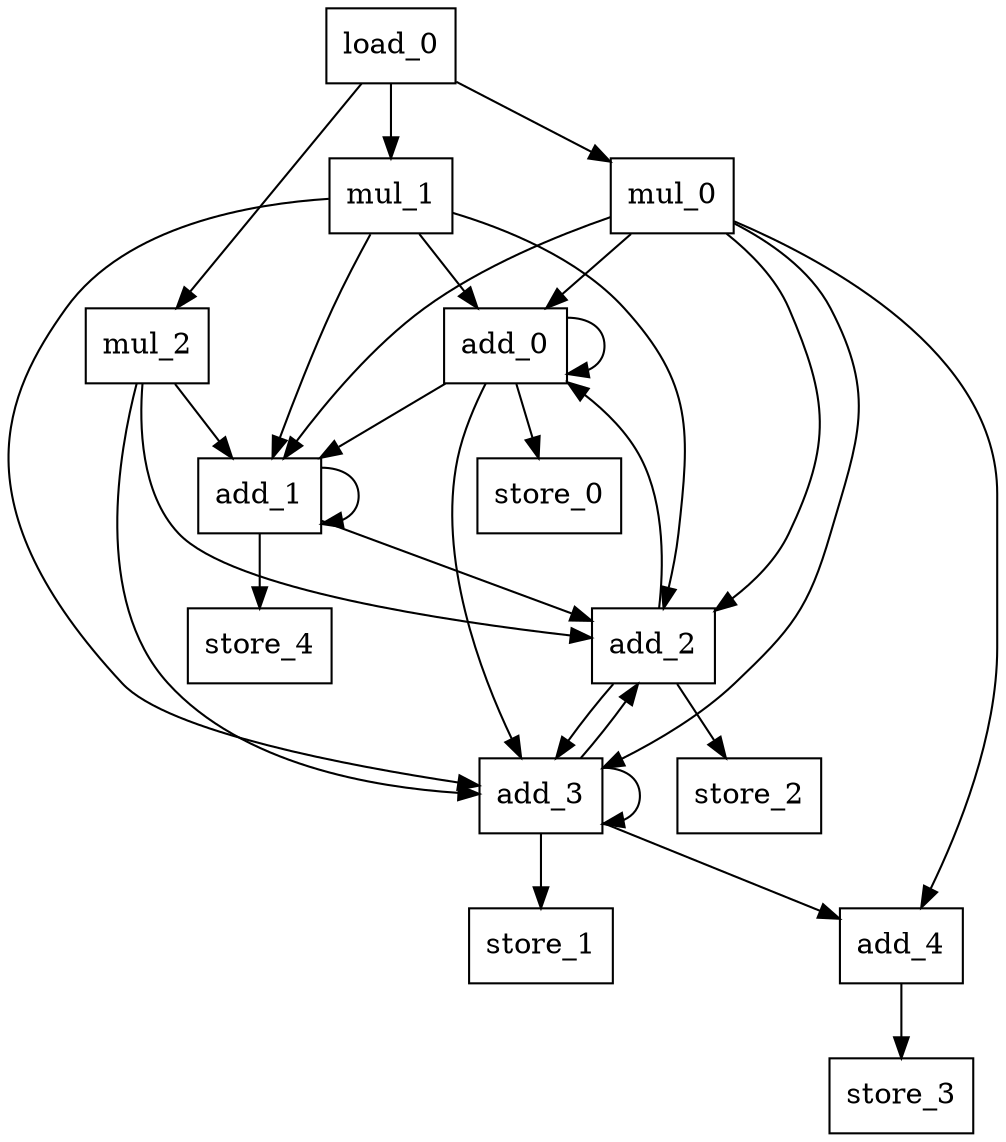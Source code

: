 digraph G{
	add_0[label="add_0";shape=rectangle];
	add_1[label="add_1";shape=rectangle];
	add_2[label="add_2";shape=rectangle];
	add_3[label="add_3";shape=rectangle];
	add_4[label="add_4";shape=rectangle];
	mul_0[label="mul_0";shape=rectangle];
	mul_1[label="mul_1";shape=rectangle];
	mul_2[label="mul_2";shape=rectangle];
	load_0[label="load_0";shape=rectangle];
	store_0[label="store_0";shape=rectangle];
	store_1[label="store_1";shape=rectangle];
	store_2[label="store_2";shape=rectangle];
	store_3[label="store_3";shape=rectangle];
	store_4[label="store_4";shape=rectangle];
add_0->add_0;
add_0->add_1;
add_0->add_3;
add_0->store_0;
add_1->add_1;
add_1->add_2;
add_1->store_4;
add_2->add_0;
add_2->add_3;
add_2->store_2;
add_3->add_2;
add_3->add_3;
add_3->add_4;
add_3->store_1;
add_4->store_3;
load_0->mul_0;
load_0->mul_1;
load_0->mul_2;
mul_0->add_0;
mul_0->add_1;
mul_0->add_2;
mul_0->add_3;
mul_0->add_4;
mul_1->add_0;
mul_1->add_1;
mul_1->add_2;
mul_1->add_3;
mul_2->add_1;
mul_2->add_2;
mul_2->add_3;
}
